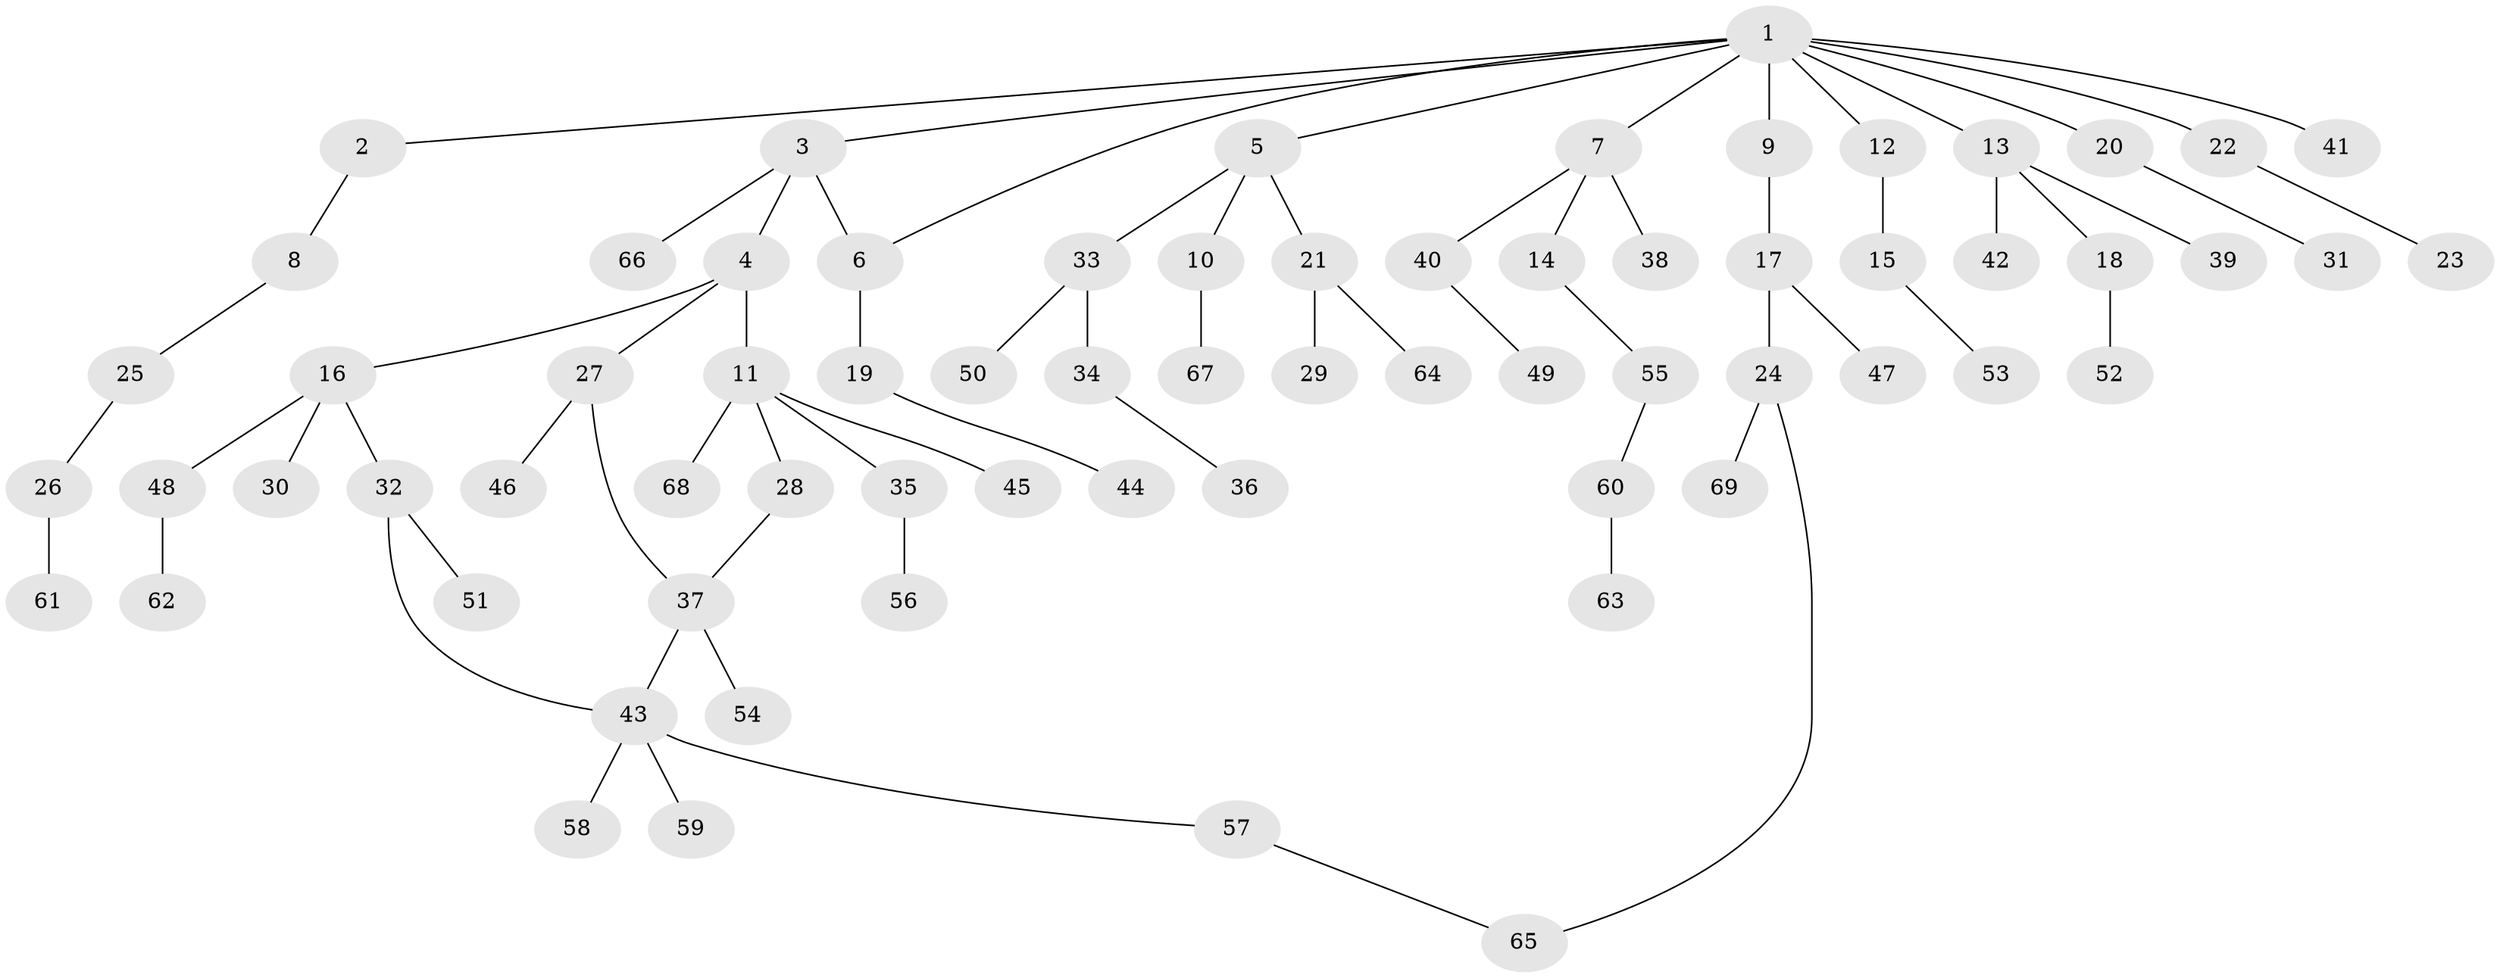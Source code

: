 // coarse degree distribution, {10: 0.02702702702702703, 2: 0.35135135135135137, 3: 0.1891891891891892, 5: 0.02702702702702703, 4: 0.02702702702702703, 1: 0.3783783783783784}
// Generated by graph-tools (version 1.1) at 2025/48/03/04/25 22:48:58]
// undirected, 69 vertices, 72 edges
graph export_dot {
  node [color=gray90,style=filled];
  1;
  2;
  3;
  4;
  5;
  6;
  7;
  8;
  9;
  10;
  11;
  12;
  13;
  14;
  15;
  16;
  17;
  18;
  19;
  20;
  21;
  22;
  23;
  24;
  25;
  26;
  27;
  28;
  29;
  30;
  31;
  32;
  33;
  34;
  35;
  36;
  37;
  38;
  39;
  40;
  41;
  42;
  43;
  44;
  45;
  46;
  47;
  48;
  49;
  50;
  51;
  52;
  53;
  54;
  55;
  56;
  57;
  58;
  59;
  60;
  61;
  62;
  63;
  64;
  65;
  66;
  67;
  68;
  69;
  1 -- 2;
  1 -- 3;
  1 -- 5;
  1 -- 6;
  1 -- 7;
  1 -- 9;
  1 -- 12;
  1 -- 13;
  1 -- 20;
  1 -- 22;
  1 -- 41;
  2 -- 8;
  3 -- 4;
  3 -- 66;
  3 -- 6;
  4 -- 11;
  4 -- 16;
  4 -- 27;
  5 -- 10;
  5 -- 21;
  5 -- 33;
  6 -- 19;
  7 -- 14;
  7 -- 38;
  7 -- 40;
  8 -- 25;
  9 -- 17;
  10 -- 67;
  11 -- 28;
  11 -- 35;
  11 -- 45;
  11 -- 68;
  12 -- 15;
  13 -- 18;
  13 -- 39;
  13 -- 42;
  14 -- 55;
  15 -- 53;
  16 -- 30;
  16 -- 32;
  16 -- 48;
  17 -- 24;
  17 -- 47;
  18 -- 52;
  19 -- 44;
  20 -- 31;
  21 -- 29;
  21 -- 64;
  22 -- 23;
  24 -- 69;
  24 -- 65;
  25 -- 26;
  26 -- 61;
  27 -- 37;
  27 -- 46;
  28 -- 37;
  32 -- 43;
  32 -- 51;
  33 -- 34;
  33 -- 50;
  34 -- 36;
  35 -- 56;
  37 -- 54;
  37 -- 43;
  40 -- 49;
  43 -- 57;
  43 -- 58;
  43 -- 59;
  48 -- 62;
  55 -- 60;
  57 -- 65;
  60 -- 63;
}
